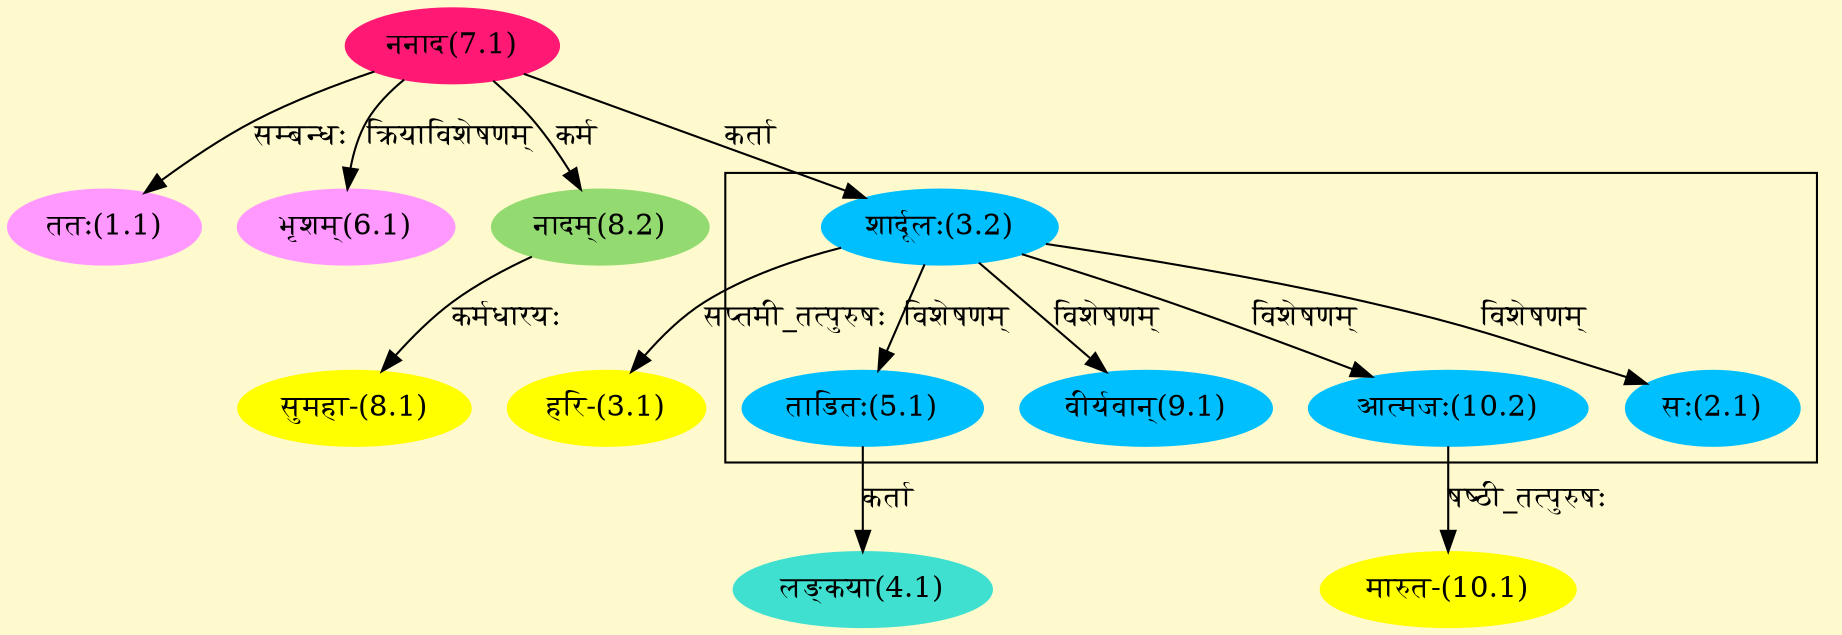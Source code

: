 digraph G{
rankdir=BT;
 compound=true;
 bgcolor="lemonchiffon1";

subgraph cluster_1{
Node2_1 [style=filled, color="#00BFFF" label = "सः(2.1)"]
Node3_2 [style=filled, color="#00BFFF" label = "शार्दूलः(3.2)"]
Node5_1 [style=filled, color="#00BFFF" label = "ताडितः(5.1)"]
Node9_1 [style=filled, color="#00BFFF" label = "वीर्यवान्(9.1)"]
Node10_2 [style=filled, color="#00BFFF" label = "आत्मजः(10.2)"]

}
Node1_1 [style=filled, color="#FF99FF" label = "ततः(1.1)"]
Node7_1 [style=filled, color="#FF1975" label = "ननाद(7.1)"]
Node3_1 [style=filled, color="#FFFF00" label = "हरि-(3.1)"]
Node3_2 [style=filled, color="#00BFFF" label = "शार्दूलः(3.2)"]
Node4_1 [style=filled, color="#40E0D0" label = "लङ्कया(4.1)"]
Node5_1 [style=filled, color="#00BFFF" label = "ताडितः(5.1)"]
Node6_1 [style=filled, color="#FF99FF" label = "भृशम्(6.1)"]
Node [style=filled, color="" label = "()"]
Node8_1 [style=filled, color="#FFFF00" label = "सुमहा-(8.1)"]
Node8_2 [style=filled, color="#93DB70" label = "नादम्(8.2)"]
Node10_1 [style=filled, color="#FFFF00" label = "मारुत-(10.1)"]
Node10_2 [style=filled, color="#00BFFF" label = "आत्मजः(10.2)"]
/* Start of Relations section */

Node1_1 -> Node7_1 [  label="सम्बन्धः"  dir="back" ]
Node2_1 -> Node3_2 [  label="विशेषणम्"  dir="back" ]
Node3_1 -> Node3_2 [  label="सप्तमी_तत्पुरुषः"  dir="back" ]
Node3_2 -> Node7_1 [  label="कर्ता"  dir="back" ]
Node4_1 -> Node5_1 [  label="कर्ता"  dir="back" ]
Node5_1 -> Node3_2 [  label="विशेषणम्"  dir="back" ]
Node6_1 -> Node7_1 [  label="क्रियाविशेषणम्"  dir="back" ]
Node8_1 -> Node8_2 [  label="कर्मधारयः"  dir="back" ]
Node8_2 -> Node7_1 [  label="कर्म"  dir="back" ]
Node9_1 -> Node3_2 [  label="विशेषणम्"  dir="back" ]
Node10_1 -> Node10_2 [  label="षष्ठी_तत्पुरुषः"  dir="back" ]
Node10_2 -> Node3_2 [  label="विशेषणम्"  dir="back" ]
}
